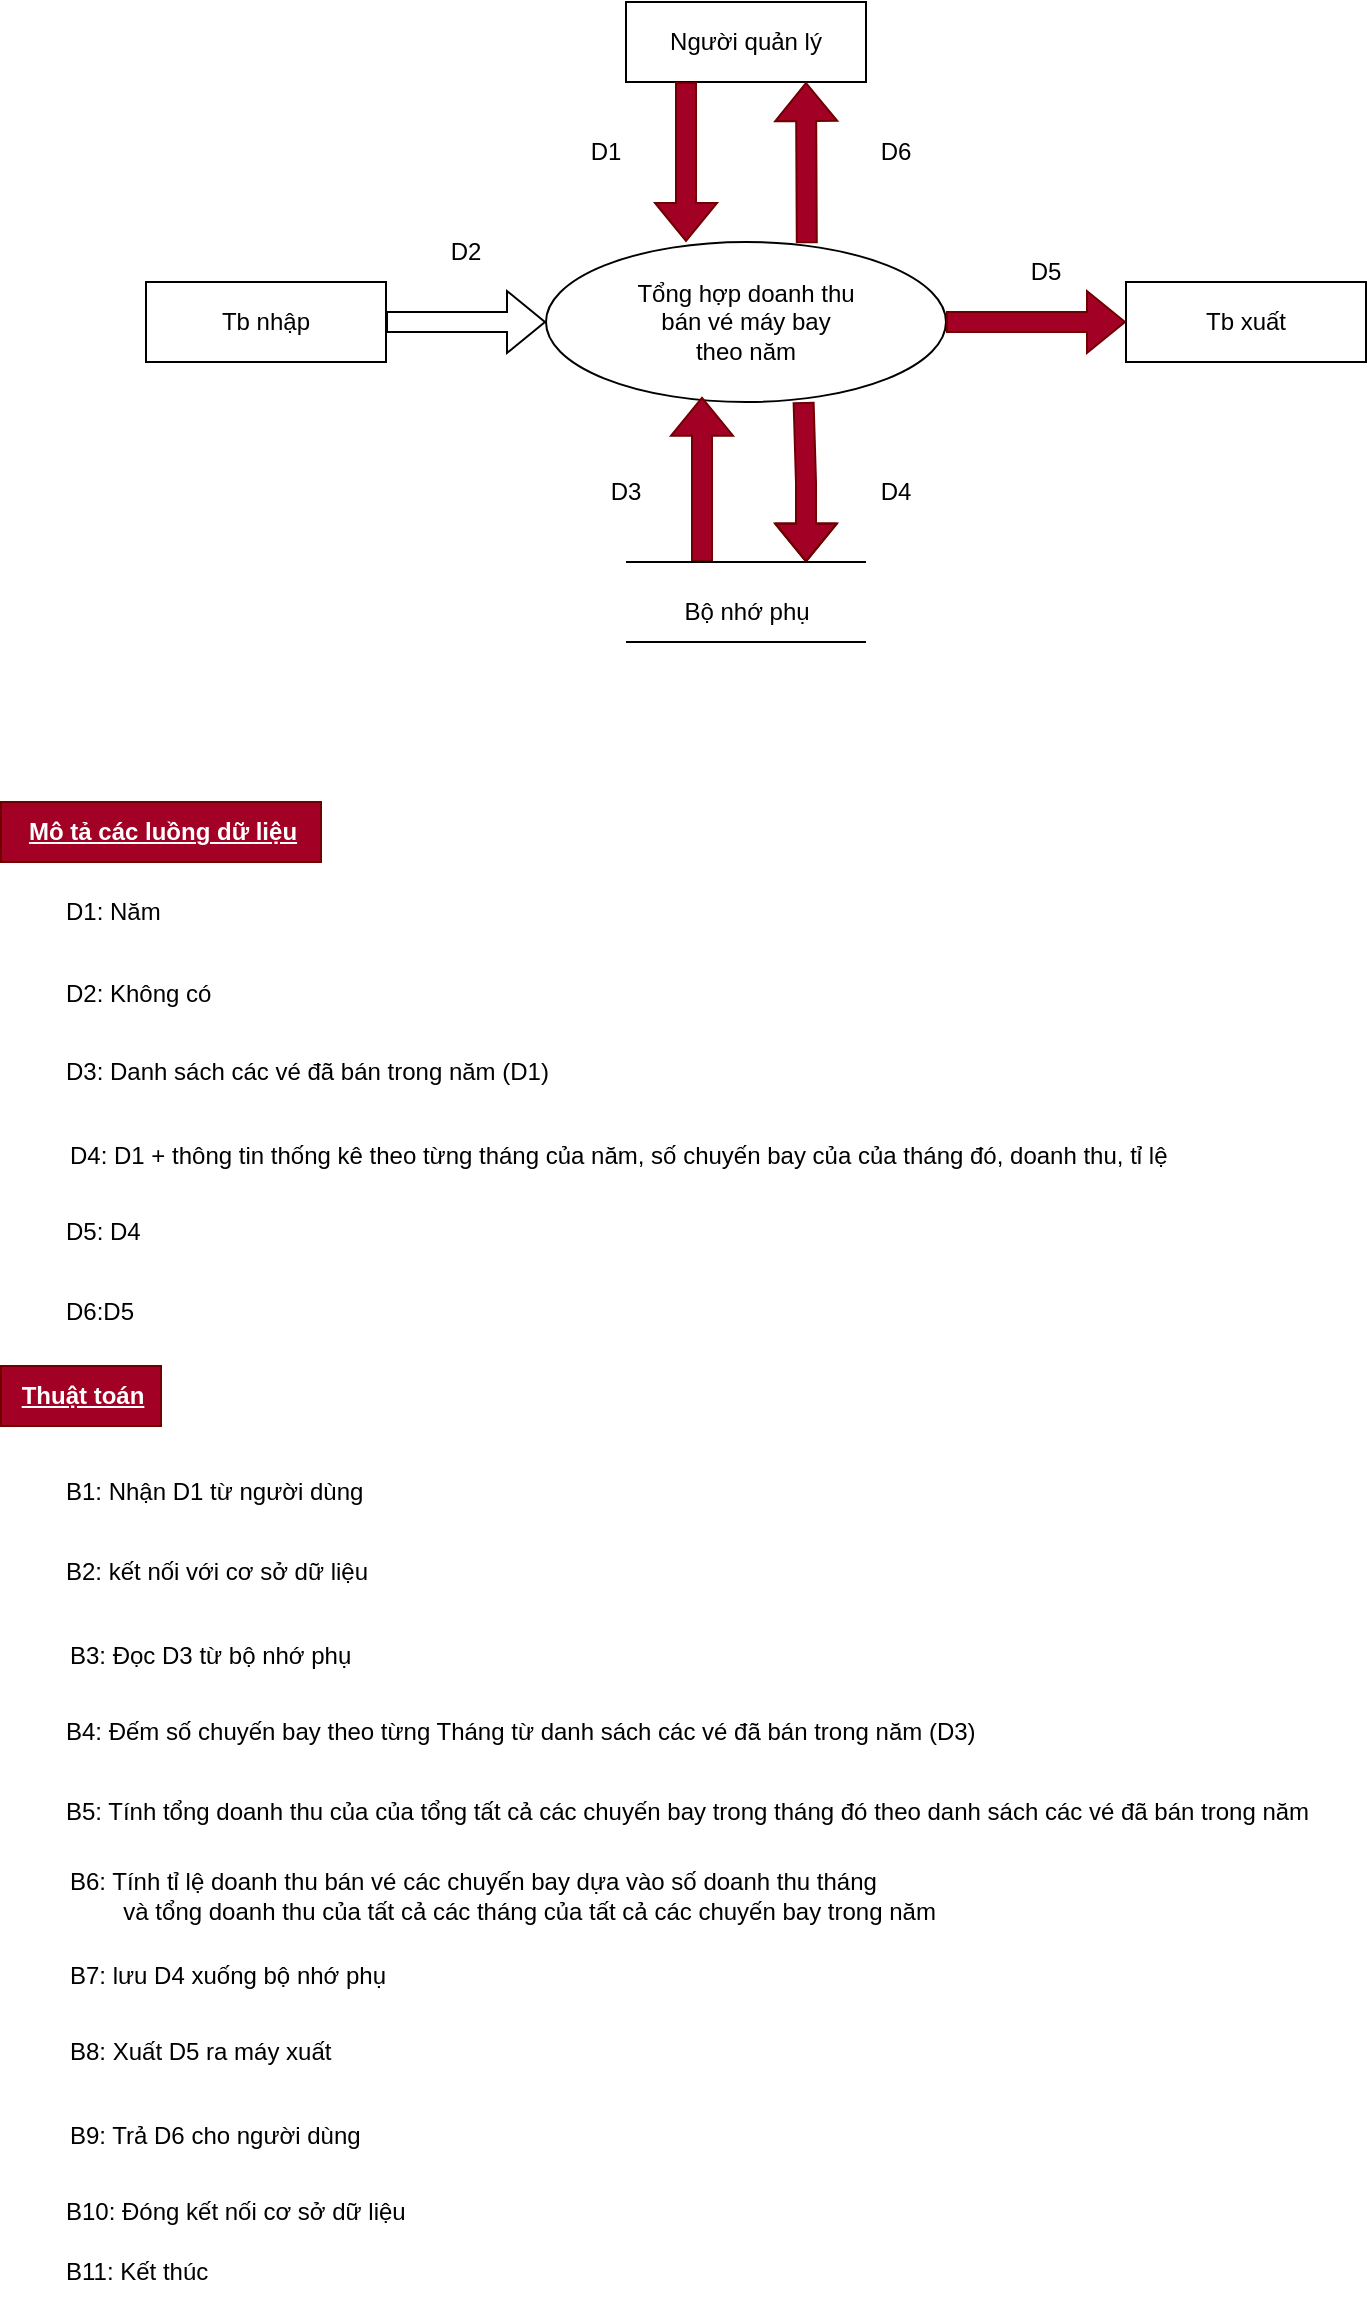 <mxfile version="23.1.5" type="device">
  <diagram name="Page-1" id="xLjHKsNrHLuWE1qr0acg">
    <mxGraphModel dx="1276" dy="606" grid="1" gridSize="10" guides="1" tooltips="1" connect="1" arrows="1" fold="1" page="1" pageScale="1" pageWidth="827" pageHeight="1169" math="0" shadow="0">
      <root>
        <mxCell id="0" />
        <mxCell id="1" parent="0" />
        <mxCell id="mU2m3KYlCyOI-BAkA-Vx-3" style="edgeStyle=orthogonalEdgeStyle;rounded=0;orthogonalLoop=1;jettySize=auto;html=1;exitX=1;exitY=0.5;exitDx=0;exitDy=0;" parent="1" source="1GfBvhKG0i2IyNcOBK6o-1" edge="1">
          <mxGeometry relative="1" as="geometry">
            <mxPoint x="530" y="240" as="targetPoint" />
          </mxGeometry>
        </mxCell>
        <mxCell id="1GfBvhKG0i2IyNcOBK6o-1" value="Tổng hợp doanh thu&lt;br&gt;bán vé máy bay&lt;br&gt;theo năm" style="ellipse;whiteSpace=wrap;html=1;" parent="1" vertex="1">
          <mxGeometry x="320" y="200" width="200" height="80" as="geometry" />
        </mxCell>
        <mxCell id="1GfBvhKG0i2IyNcOBK6o-2" value="Người quản lý" style="rounded=0;whiteSpace=wrap;html=1;" parent="1" vertex="1">
          <mxGeometry x="360" y="80" width="120" height="40" as="geometry" />
        </mxCell>
        <mxCell id="1GfBvhKG0i2IyNcOBK6o-3" value="Tb nhập" style="rounded=0;whiteSpace=wrap;html=1;" parent="1" vertex="1">
          <mxGeometry x="120" y="220" width="120" height="40" as="geometry" />
        </mxCell>
        <mxCell id="1GfBvhKG0i2IyNcOBK6o-4" value="Tb xuất" style="rounded=0;whiteSpace=wrap;html=1;" parent="1" vertex="1">
          <mxGeometry x="610" y="220" width="120" height="40" as="geometry" />
        </mxCell>
        <mxCell id="1GfBvhKG0i2IyNcOBK6o-8" value="" style="shape=flexArrow;endArrow=classic;html=1;rounded=0;exitX=0.25;exitY=1;exitDx=0;exitDy=0;fillColor=#a20025;strokeColor=#6F0000;" parent="1" source="1GfBvhKG0i2IyNcOBK6o-2" edge="1">
          <mxGeometry width="50" height="50" relative="1" as="geometry">
            <mxPoint x="400" y="350" as="sourcePoint" />
            <mxPoint x="390" y="200" as="targetPoint" />
          </mxGeometry>
        </mxCell>
        <mxCell id="1GfBvhKG0i2IyNcOBK6o-9" value="" style="shape=flexArrow;endArrow=classic;html=1;rounded=0;exitX=0.652;exitY=0.008;exitDx=0;exitDy=0;exitPerimeter=0;entryX=0.75;entryY=1;entryDx=0;entryDy=0;fillColor=#a20025;strokeColor=#6F0000;" parent="1" source="1GfBvhKG0i2IyNcOBK6o-1" target="1GfBvhKG0i2IyNcOBK6o-2" edge="1">
          <mxGeometry width="50" height="50" relative="1" as="geometry">
            <mxPoint x="410" y="280" as="sourcePoint" />
            <mxPoint x="410" y="150" as="targetPoint" />
          </mxGeometry>
        </mxCell>
        <mxCell id="1GfBvhKG0i2IyNcOBK6o-10" value="" style="shape=flexArrow;endArrow=classic;html=1;rounded=0;exitX=1;exitY=0.5;exitDx=0;exitDy=0;" parent="1" source="1GfBvhKG0i2IyNcOBK6o-3" target="1GfBvhKG0i2IyNcOBK6o-1" edge="1">
          <mxGeometry width="50" height="50" relative="1" as="geometry">
            <mxPoint x="410" y="280" as="sourcePoint" />
            <mxPoint x="460" y="230" as="targetPoint" />
          </mxGeometry>
        </mxCell>
        <mxCell id="1GfBvhKG0i2IyNcOBK6o-11" value="" style="shape=flexArrow;endArrow=classic;html=1;rounded=0;fillColor=#a20025;strokeColor=#6F0000;" parent="1" source="1GfBvhKG0i2IyNcOBK6o-1" edge="1">
          <mxGeometry width="50" height="50" relative="1" as="geometry">
            <mxPoint x="410" y="280" as="sourcePoint" />
            <mxPoint x="610" y="240" as="targetPoint" />
          </mxGeometry>
        </mxCell>
        <mxCell id="1GfBvhKG0i2IyNcOBK6o-12" value="" style="shape=flexArrow;endArrow=classic;html=1;rounded=0;exitX=0.644;exitY=0.997;exitDx=0;exitDy=0;exitPerimeter=0;fillColor=#a20025;strokeColor=#6F0000;" parent="1" edge="1">
          <mxGeometry width="50" height="50" relative="1" as="geometry">
            <mxPoint x="448.8" y="280" as="sourcePoint" />
            <mxPoint x="450" y="360.24" as="targetPoint" />
            <Array as="points">
              <mxPoint x="450" y="320.24" />
              <mxPoint x="450" y="330.24" />
            </Array>
          </mxGeometry>
        </mxCell>
        <mxCell id="1GfBvhKG0i2IyNcOBK6o-13" value="" style="shape=flexArrow;endArrow=classic;html=1;rounded=0;entryX=0.39;entryY=0.967;entryDx=0;entryDy=0;entryPerimeter=0;fillColor=#a20025;strokeColor=#6F0000;" parent="1" target="1GfBvhKG0i2IyNcOBK6o-1" edge="1">
          <mxGeometry width="50" height="50" relative="1" as="geometry">
            <mxPoint x="398" y="360" as="sourcePoint" />
            <mxPoint x="350" y="310" as="targetPoint" />
          </mxGeometry>
        </mxCell>
        <mxCell id="1GfBvhKG0i2IyNcOBK6o-14" value="D1" style="text;html=1;align=center;verticalAlign=middle;whiteSpace=wrap;rounded=0;" parent="1" vertex="1">
          <mxGeometry x="320" y="140" width="60" height="30" as="geometry" />
        </mxCell>
        <mxCell id="1GfBvhKG0i2IyNcOBK6o-15" value="D6" style="text;html=1;align=center;verticalAlign=middle;whiteSpace=wrap;rounded=0;" parent="1" vertex="1">
          <mxGeometry x="465" y="140" width="60" height="30" as="geometry" />
        </mxCell>
        <mxCell id="1GfBvhKG0i2IyNcOBK6o-16" value="D2" style="text;html=1;align=center;verticalAlign=middle;whiteSpace=wrap;rounded=0;" parent="1" vertex="1">
          <mxGeometry x="250" y="190" width="60" height="30" as="geometry" />
        </mxCell>
        <mxCell id="1GfBvhKG0i2IyNcOBK6o-17" value="D3" style="text;html=1;align=center;verticalAlign=middle;whiteSpace=wrap;rounded=0;" parent="1" vertex="1">
          <mxGeometry x="330" y="310" width="60" height="30" as="geometry" />
        </mxCell>
        <mxCell id="1GfBvhKG0i2IyNcOBK6o-18" value="D4" style="text;html=1;align=center;verticalAlign=middle;whiteSpace=wrap;rounded=0;" parent="1" vertex="1">
          <mxGeometry x="465" y="310" width="60" height="30" as="geometry" />
        </mxCell>
        <mxCell id="1GfBvhKG0i2IyNcOBK6o-19" value="D5" style="text;html=1;align=center;verticalAlign=middle;whiteSpace=wrap;rounded=0;" parent="1" vertex="1">
          <mxGeometry x="540" y="200" width="60" height="30" as="geometry" />
        </mxCell>
        <mxCell id="mU2m3KYlCyOI-BAkA-Vx-38" value="D1: Năm" style="text;html=1;align=left;verticalAlign=middle;resizable=0;points=[];autosize=1;strokeColor=none;fillColor=none;" parent="1" vertex="1">
          <mxGeometry x="77.5" y="520" width="70" height="30" as="geometry" />
        </mxCell>
        <mxCell id="mU2m3KYlCyOI-BAkA-Vx-39" value="D2: Không có" style="text;html=1;align=left;verticalAlign=middle;resizable=0;points=[];autosize=1;strokeColor=none;fillColor=none;" parent="1" vertex="1">
          <mxGeometry x="77.5" y="561" width="100" height="30" as="geometry" />
        </mxCell>
        <mxCell id="mU2m3KYlCyOI-BAkA-Vx-40" value="D3: Danh sách các vé đã bán trong năm (D1)&amp;nbsp;" style="text;html=1;align=left;verticalAlign=middle;resizable=0;points=[];autosize=1;strokeColor=none;fillColor=none;" parent="1" vertex="1">
          <mxGeometry x="77.5" y="600" width="270" height="30" as="geometry" />
        </mxCell>
        <mxCell id="mU2m3KYlCyOI-BAkA-Vx-41" value="D4: D1 + thông tin thống kê theo từng tháng của năm, số chuyến bay của của tháng đó, doanh thu, tỉ lệ&amp;nbsp;" style="text;html=1;align=left;verticalAlign=middle;resizable=0;points=[];autosize=1;strokeColor=none;fillColor=none;" parent="1" vertex="1">
          <mxGeometry x="80" y="642" width="580" height="30" as="geometry" />
        </mxCell>
        <mxCell id="mU2m3KYlCyOI-BAkA-Vx-42" value="D5: D4" style="text;html=1;align=left;verticalAlign=middle;resizable=0;points=[];autosize=1;strokeColor=none;fillColor=none;" parent="1" vertex="1">
          <mxGeometry x="77.5" y="680" width="60" height="30" as="geometry" />
        </mxCell>
        <mxCell id="mU2m3KYlCyOI-BAkA-Vx-43" value="D6:D5" style="text;html=1;align=left;verticalAlign=middle;resizable=0;points=[];autosize=1;strokeColor=none;fillColor=none;" parent="1" vertex="1">
          <mxGeometry x="77.5" y="720" width="60" height="30" as="geometry" />
        </mxCell>
        <mxCell id="mU2m3KYlCyOI-BAkA-Vx-44" value="&lt;b&gt;&lt;u&gt;Mô tả các luồng dữ liệu&lt;/u&gt;&lt;/b&gt;" style="text;html=1;align=center;verticalAlign=middle;resizable=0;points=[];autosize=1;strokeColor=#6F0000;fillColor=#a20025;fontColor=#ffffff;" parent="1" vertex="1">
          <mxGeometry x="47.5" y="480" width="160" height="30" as="geometry" />
        </mxCell>
        <mxCell id="mU2m3KYlCyOI-BAkA-Vx-45" value="&lt;b&gt;&lt;u&gt;Thuật toán&lt;/u&gt;&lt;/b&gt;" style="text;html=1;align=center;verticalAlign=middle;resizable=0;points=[];autosize=1;strokeColor=#6F0000;fillColor=#a20025;fontColor=#ffffff;" parent="1" vertex="1">
          <mxGeometry x="47.5" y="762" width="80" height="30" as="geometry" />
        </mxCell>
        <mxCell id="mU2m3KYlCyOI-BAkA-Vx-46" value="B1: Nhận D1 từ người dùng" style="text;html=1;align=left;verticalAlign=middle;resizable=0;points=[];autosize=1;strokeColor=none;fillColor=none;" parent="1" vertex="1">
          <mxGeometry x="77.5" y="810" width="170" height="30" as="geometry" />
        </mxCell>
        <mxCell id="mU2m3KYlCyOI-BAkA-Vx-47" value="B2: kết nối với cơ sở dữ liệu" style="text;html=1;align=left;verticalAlign=middle;resizable=0;points=[];autosize=1;strokeColor=none;fillColor=none;" parent="1" vertex="1">
          <mxGeometry x="77.5" y="850" width="170" height="30" as="geometry" />
        </mxCell>
        <mxCell id="mU2m3KYlCyOI-BAkA-Vx-48" value="B3: Đọc D3 từ bộ nhớ phụ" style="text;html=1;align=left;verticalAlign=middle;resizable=0;points=[];autosize=1;strokeColor=none;fillColor=none;" parent="1" vertex="1">
          <mxGeometry x="80" y="892" width="160" height="30" as="geometry" />
        </mxCell>
        <mxCell id="mU2m3KYlCyOI-BAkA-Vx-49" value="B4: Đếm số chuyến bay theo từng Tháng từ danh sách các vé đã bán trong năm (D3)" style="text;html=1;align=left;verticalAlign=middle;resizable=0;points=[];autosize=1;strokeColor=none;fillColor=none;" parent="1" vertex="1">
          <mxGeometry x="77.5" y="930" width="480" height="30" as="geometry" />
        </mxCell>
        <mxCell id="mU2m3KYlCyOI-BAkA-Vx-50" value="B5: Tính tổng doanh thu của của tổng tất cả các chuyến bay trong tháng đó theo danh sách các vé đã bán trong năm" style="text;html=1;align=left;verticalAlign=middle;resizable=0;points=[];autosize=1;strokeColor=none;fillColor=none;" parent="1" vertex="1">
          <mxGeometry x="77.5" y="970" width="650" height="30" as="geometry" />
        </mxCell>
        <mxCell id="mU2m3KYlCyOI-BAkA-Vx-51" value="B6: Tính tỉ lệ doanh thu bán vé các chuyến bay dựa vào số doanh thu tháng&lt;br&gt;&lt;span style=&quot;white-space: pre;&quot;&gt;&#x9;&lt;/span&gt;và tổng doanh thu của tất cả các tháng của tất cả các chuyến bay trong năm&amp;nbsp;" style="text;html=1;align=left;verticalAlign=middle;resizable=0;points=[];autosize=1;strokeColor=none;fillColor=none;" parent="1" vertex="1">
          <mxGeometry x="80" y="1007" width="460" height="40" as="geometry" />
        </mxCell>
        <mxCell id="mU2m3KYlCyOI-BAkA-Vx-52" value="B7: lưu D4 xuống bộ nhớ phụ" style="text;html=1;align=left;verticalAlign=middle;resizable=0;points=[];autosize=1;strokeColor=none;fillColor=none;" parent="1" vertex="1">
          <mxGeometry x="80" y="1052" width="180" height="30" as="geometry" />
        </mxCell>
        <mxCell id="mU2m3KYlCyOI-BAkA-Vx-53" value="B8: Xuất D5 ra máy xuất" style="text;html=1;align=left;verticalAlign=middle;resizable=0;points=[];autosize=1;strokeColor=none;fillColor=none;" parent="1" vertex="1">
          <mxGeometry x="80" y="1090" width="150" height="30" as="geometry" />
        </mxCell>
        <mxCell id="mU2m3KYlCyOI-BAkA-Vx-54" value="B9: Trả D6 cho người dùng" style="text;html=1;align=left;verticalAlign=middle;resizable=0;points=[];autosize=1;strokeColor=none;fillColor=none;" parent="1" vertex="1">
          <mxGeometry x="80" y="1132" width="170" height="30" as="geometry" />
        </mxCell>
        <mxCell id="mU2m3KYlCyOI-BAkA-Vx-55" value="B10: Đóng kết nối cơ sở dữ liệu" style="text;html=1;align=left;verticalAlign=middle;resizable=0;points=[];autosize=1;strokeColor=none;fillColor=none;" parent="1" vertex="1">
          <mxGeometry x="77.5" y="1170" width="190" height="30" as="geometry" />
        </mxCell>
        <mxCell id="mU2m3KYlCyOI-BAkA-Vx-56" value="" style="endArrow=none;html=1;rounded=0;" parent="1" edge="1">
          <mxGeometry width="50" height="50" relative="1" as="geometry">
            <mxPoint x="360" y="360" as="sourcePoint" />
            <mxPoint x="480" y="360" as="targetPoint" />
          </mxGeometry>
        </mxCell>
        <mxCell id="mU2m3KYlCyOI-BAkA-Vx-57" value="" style="endArrow=none;html=1;rounded=0;" parent="1" edge="1">
          <mxGeometry width="50" height="50" relative="1" as="geometry">
            <mxPoint x="360" y="400" as="sourcePoint" />
            <mxPoint x="480" y="400" as="targetPoint" />
          </mxGeometry>
        </mxCell>
        <mxCell id="mU2m3KYlCyOI-BAkA-Vx-58" value="Bộ nhớ phụ" style="text;html=1;align=center;verticalAlign=middle;resizable=0;points=[];autosize=1;strokeColor=none;fillColor=none;" parent="1" vertex="1">
          <mxGeometry x="375" y="370" width="90" height="30" as="geometry" />
        </mxCell>
        <mxCell id="mU2m3KYlCyOI-BAkA-Vx-59" value="B11: Kết thúc" style="text;html=1;align=left;verticalAlign=middle;resizable=0;points=[];autosize=1;strokeColor=none;fillColor=none;" parent="1" vertex="1">
          <mxGeometry x="77.5" y="1200" width="90" height="30" as="geometry" />
        </mxCell>
      </root>
    </mxGraphModel>
  </diagram>
</mxfile>
